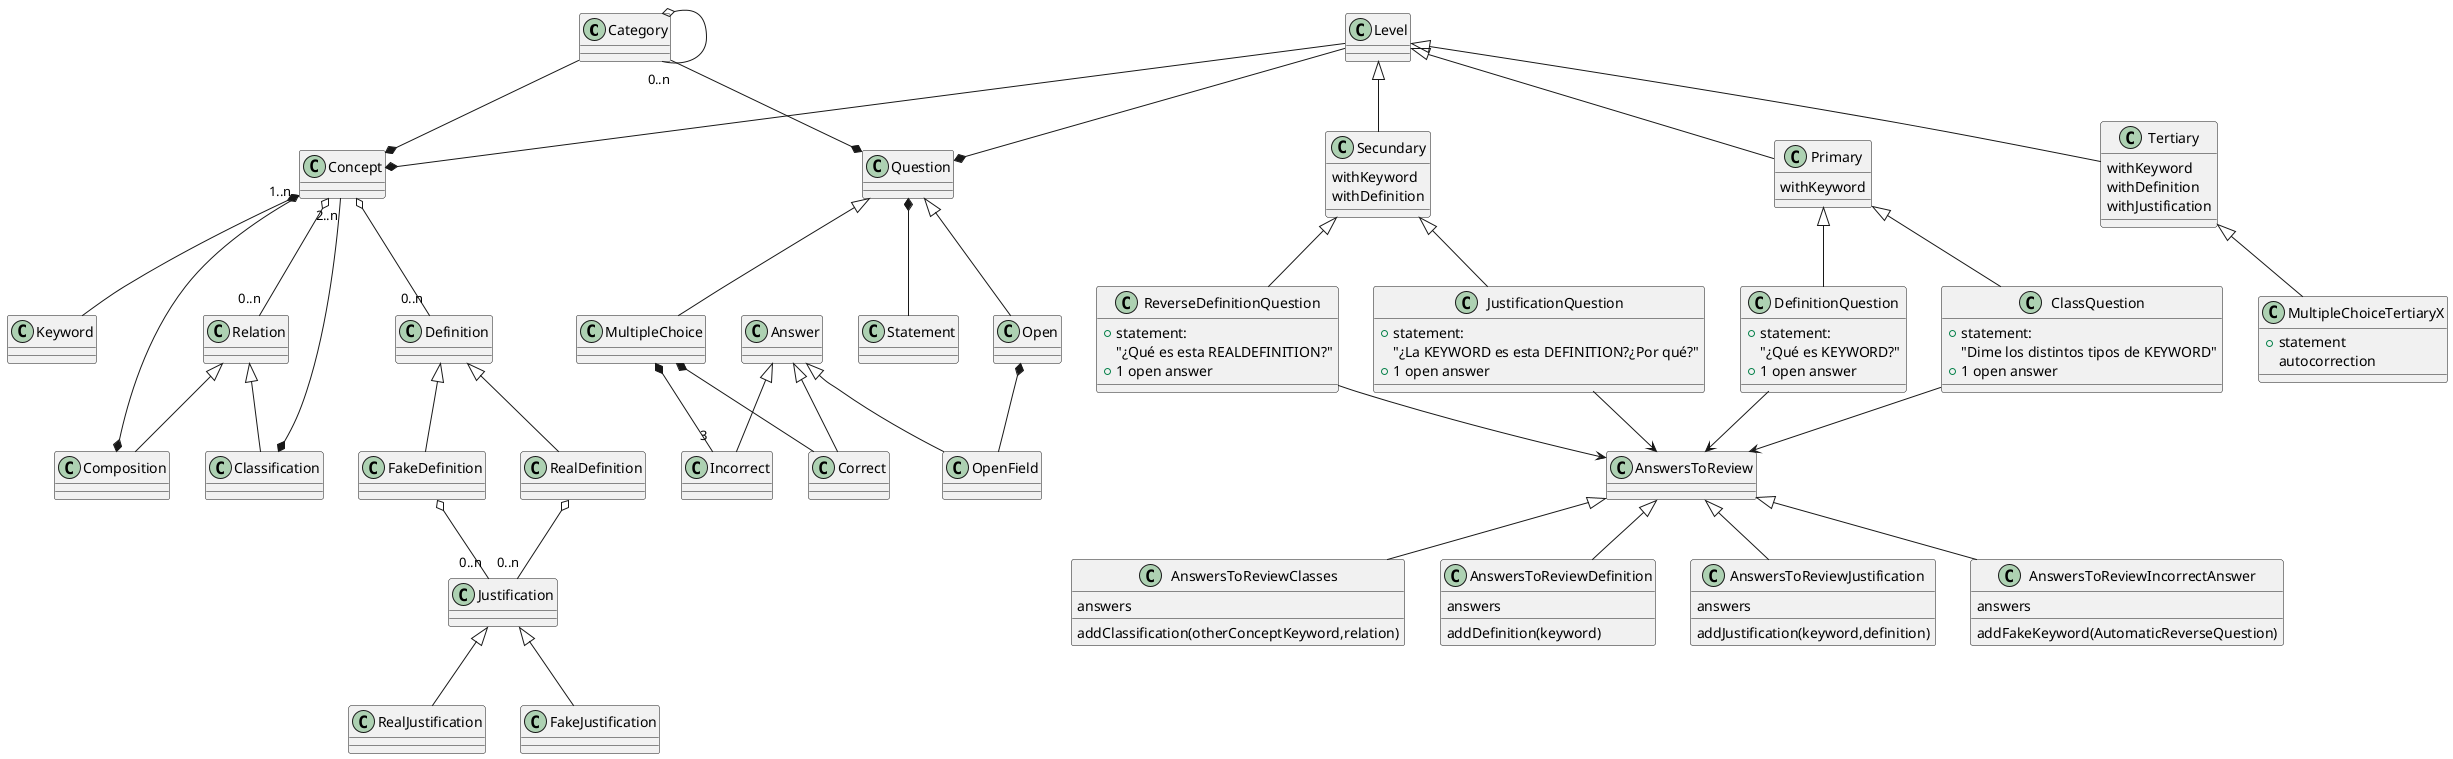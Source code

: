 @startuml ConceptDomainDetail

class Category 

class Concept

class Keyword

class Definition

class RealDefinition

class FakeDefinition

class Justification

class RealJustification

class FakeJustification

class Relation

class Classification

class Composition

class Level

class Primary {
    withKeyword
}

class Secundary {
    withKeyword
    withDefinition
}

class Tertiary {
    withKeyword
    withDefinition
    withJustification
}

class DefinitionQuestion {
    + statement:
     "¿Qué es KEYWORD?"
    + 1 open answer
}

class ReverseDefinitionQuestion {
    + statement:
     "¿Qué es esta REALDEFINITION?"
    + 1 open answer
}

class JustificationQuestion {
    +statement:
"¿La KEYWORD es esta DEFINITION?¿Por qué?"
    + 1 open answer
}

class MultipleChoiceTertiaryX {
    +statement
    autocorrection
}

class ClassQuestion  {
    +statement:
"Dime los distintos tipos de KEYWORD"
    + 1 open answer 
}

class Open 

class Question

class MultipleChoice

class Statement

class Answer 

class Correct

class Incorrect

class AnswersToReview

class AnswersToReviewDefinition {
    answers
    addDefinition(keyword)
}

class AnswersToReviewJustification {
    answers
    addJustification(keyword,definition)
}

class AnswersToReviewIncorrectAnswer {
    answers
    addFakeKeyword(AutomaticReverseQuestion)
}

class AnswersToReviewClasses {
    answers
    addClassification(otherConceptKeyword,relation)
}
Category o--"0..n" Category

Category --* Concept
Concept *-- Keyword
Concept o--"0..n" Definition
Definition <|-- RealDefinition
Definition <|-- FakeDefinition

RealDefinition o-- "0..n" Justification
FakeDefinition o-- "0..n" Justification

Justification <|-- RealJustification
Justification <|-- FakeJustification

Concept o-- "0..n" Relation
Relation <|-- Classification
Relation <|-- Composition
Classification *-- "2..n" Concept
Composition *-- "1..n" Concept

Category --* Question

Level <|-- Primary
Level <|-- Secundary
Level <|-- Tertiary

Primary <|-- DefinitionQuestion

DefinitionQuestion --> AnswersToReview
AnswersToReview<|--AnswersToReviewDefinition

Secundary <|-- ReverseDefinitionQuestion
ReverseDefinitionQuestion --> AnswersToReview
AnswersToReview<|--AnswersToReviewIncorrectAnswer 

Secundary <|-- JustificationQuestion
JustificationQuestion --> AnswersToReview
AnswersToReview<|--AnswersToReviewJustification

Tertiary <|-- MultipleChoiceTertiaryX

Primary <|-- ClassQuestion
ClassQuestion --> AnswersToReview
AnswersToReview<|--AnswersToReviewClasses

Level --* Concept
Level --* Question
Question <|-- MultipleChoice
Question <|-- Open
Question *--  Statement
MultipleChoice *--"3" Incorrect
MultipleChoice *-- Correct
Answer <|-- Correct
Answer <|-- Incorrect
Answer <|-- OpenField
Open *--OpenField
@enduml
 
'MultipleChoiceTertiaryX:
'"Es cierto que la CLAVE no es FAKEDEFINITION porque FAKEJUSTIFICACION"
'    + 1 correct answer:
'"No porque la justificación es falsa"
 '   + 3 incorrect answer:
'"Sí, por FAKEJUSTIFICATION"...
    







